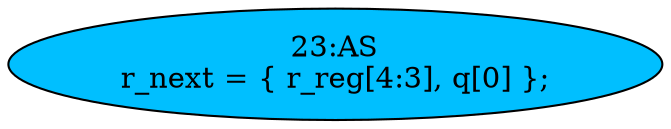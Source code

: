 strict digraph "" {
	node [label="\N"];
	"23:AS"	[ast="<pyverilog.vparser.ast.Assign object at 0x7feba4885590>",
		def_var="['r_next']",
		fillcolor=deepskyblue,
		label="23:AS
r_next = { r_reg[4:3], q[0] };",
		statements="[]",
		style=filled,
		typ=Assign,
		use_var="['r_reg', 'q']"];
}
